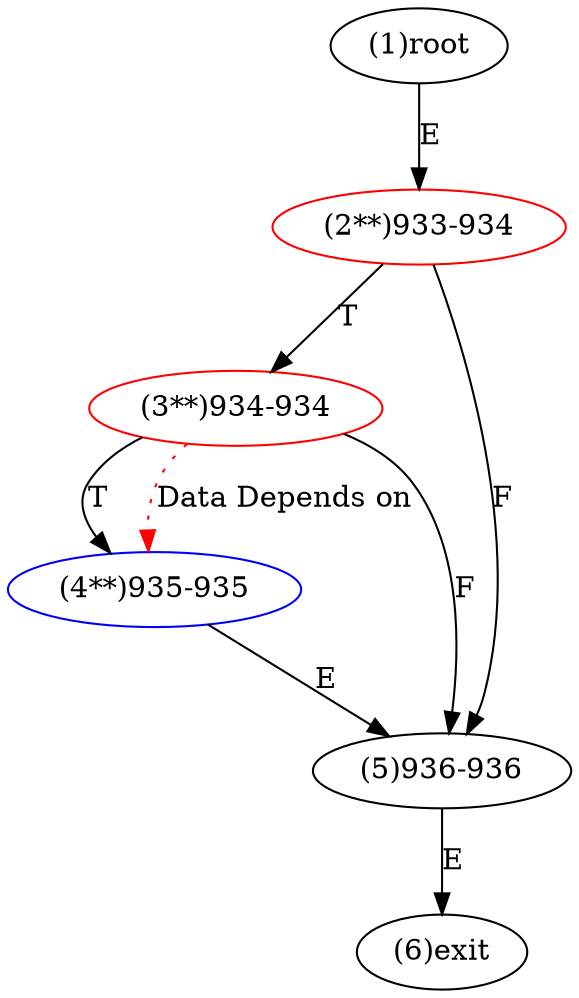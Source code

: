digraph "" { 
1[ label="(1)root"];
2[ label="(2**)933-934",color=red];
3[ label="(3**)934-934",color=red];
4[ label="(4**)935-935",color=blue];
5[ label="(5)936-936"];
6[ label="(6)exit"];
1->2[ label="E"];
2->5[ label="F"];
2->3[ label="T"];
3->5[ label="F"];
3->4[ label="T"];
4->5[ label="E"];
5->6[ label="E"];
3->4[ color="red" label="Data Depends on" style = dotted ];
}